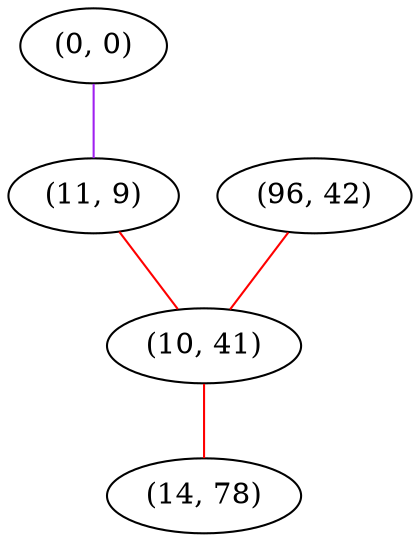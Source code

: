 graph "" {
"(0, 0)";
"(11, 9)";
"(96, 42)";
"(10, 41)";
"(14, 78)";
"(0, 0)" -- "(11, 9)"  [color=purple, key=0, weight=4];
"(11, 9)" -- "(10, 41)"  [color=red, key=0, weight=1];
"(96, 42)" -- "(10, 41)"  [color=red, key=0, weight=1];
"(10, 41)" -- "(14, 78)"  [color=red, key=0, weight=1];
}
